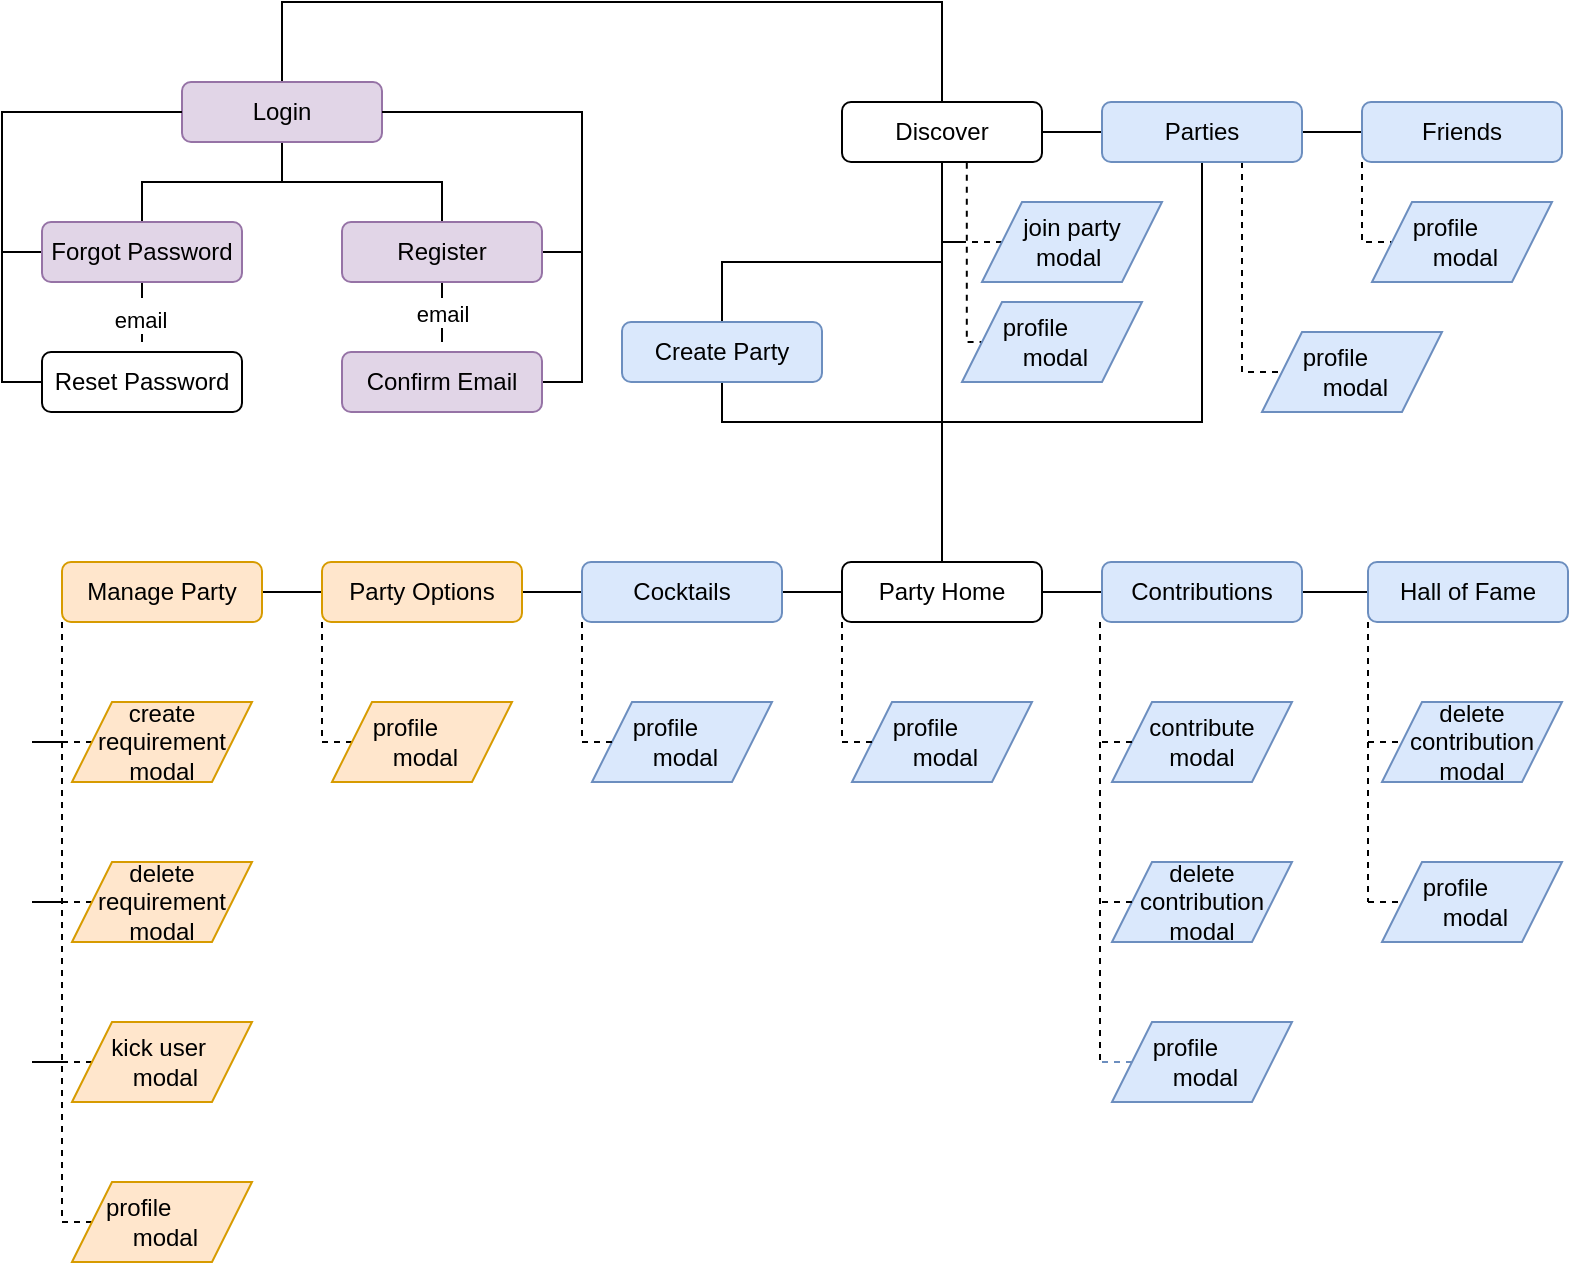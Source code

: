 <mxfile version="26.2.14">
  <diagram name="1 oldal" id="uVg1tH6kK00v35qYFvjx">
    <mxGraphModel dx="1554" dy="823" grid="1" gridSize="10" guides="1" tooltips="1" connect="1" arrows="1" fold="1" page="1" pageScale="1" pageWidth="827" pageHeight="1169" math="0" shadow="0">
      <root>
        <mxCell id="0" />
        <mxCell id="1" parent="0" />
        <mxCell id="ytl8ytTPA7K1o81biGWQ-39" style="edgeStyle=orthogonalEdgeStyle;rounded=0;orthogonalLoop=1;jettySize=auto;html=1;endArrow=none;startFill=0;" parent="1" source="ytl8ytTPA7K1o81biGWQ-1" target="ytl8ytTPA7K1o81biGWQ-29" edge="1">
          <mxGeometry relative="1" as="geometry" />
        </mxCell>
        <mxCell id="ytl8ytTPA7K1o81biGWQ-55" style="edgeStyle=orthogonalEdgeStyle;rounded=0;orthogonalLoop=1;jettySize=auto;html=1;entryX=0.5;entryY=0;entryDx=0;entryDy=0;endArrow=none;startFill=0;" parent="1" source="ytl8ytTPA7K1o81biGWQ-1" target="ytl8ytTPA7K1o81biGWQ-33" edge="1">
          <mxGeometry relative="1" as="geometry" />
        </mxCell>
        <mxCell id="ytl8ytTPA7K1o81biGWQ-57" style="edgeStyle=orthogonalEdgeStyle;rounded=0;orthogonalLoop=1;jettySize=auto;html=1;endArrow=none;startFill=0;" parent="1" source="ytl8ytTPA7K1o81biGWQ-1" target="ytl8ytTPA7K1o81biGWQ-48" edge="1">
          <mxGeometry relative="1" as="geometry">
            <Array as="points">
              <mxPoint x="500" y="170" />
            </Array>
          </mxGeometry>
        </mxCell>
        <mxCell id="ytl8ytTPA7K1o81biGWQ-112" style="edgeStyle=orthogonalEdgeStyle;rounded=0;orthogonalLoop=1;jettySize=auto;html=1;exitX=0.624;exitY=1.013;exitDx=0;exitDy=0;exitPerimeter=0;endArrow=none;startFill=0;dashed=1;entryX=0;entryY=0.5;entryDx=0;entryDy=0;" parent="1" source="ytl8ytTPA7K1o81biGWQ-1" target="ytl8ytTPA7K1o81biGWQ-110" edge="1">
          <mxGeometry relative="1" as="geometry">
            <mxPoint x="500" y="210" as="targetPoint" />
            <Array as="points">
              <mxPoint x="512" y="210" />
            </Array>
          </mxGeometry>
        </mxCell>
        <mxCell id="ytl8ytTPA7K1o81biGWQ-1" value="Discover" style="rounded=1;whiteSpace=wrap;html=1;" parent="1" vertex="1">
          <mxGeometry x="450" y="90" width="100" height="30" as="geometry" />
        </mxCell>
        <mxCell id="ytl8ytTPA7K1o81biGWQ-17" style="rounded=0;orthogonalLoop=1;jettySize=auto;html=1;entryX=0.5;entryY=0;entryDx=0;entryDy=0;edgeStyle=orthogonalEdgeStyle;endArrow=none;startFill=0;" parent="1" source="ytl8ytTPA7K1o81biGWQ-3" target="ytl8ytTPA7K1o81biGWQ-4" edge="1">
          <mxGeometry relative="1" as="geometry" />
        </mxCell>
        <mxCell id="ytl8ytTPA7K1o81biGWQ-18" style="edgeStyle=orthogonalEdgeStyle;rounded=0;orthogonalLoop=1;jettySize=auto;html=1;endArrow=none;startFill=0;" parent="1" source="ytl8ytTPA7K1o81biGWQ-3" target="ytl8ytTPA7K1o81biGWQ-8" edge="1">
          <mxGeometry relative="1" as="geometry" />
        </mxCell>
        <mxCell id="ytl8ytTPA7K1o81biGWQ-28" style="edgeStyle=orthogonalEdgeStyle;rounded=0;orthogonalLoop=1;jettySize=auto;html=1;entryX=0.5;entryY=0;entryDx=0;entryDy=0;endArrow=none;startFill=0;" parent="1" source="ytl8ytTPA7K1o81biGWQ-3" target="ytl8ytTPA7K1o81biGWQ-1" edge="1">
          <mxGeometry relative="1" as="geometry">
            <Array as="points">
              <mxPoint x="170" y="40" />
              <mxPoint x="500" y="40" />
            </Array>
          </mxGeometry>
        </mxCell>
        <mxCell id="ytl8ytTPA7K1o81biGWQ-3" value="Login" style="rounded=1;whiteSpace=wrap;html=1;fillColor=#e1d5e7;strokeColor=#9673a6;" parent="1" vertex="1">
          <mxGeometry x="120" y="80" width="100" height="30" as="geometry" />
        </mxCell>
        <mxCell id="ytl8ytTPA7K1o81biGWQ-23" style="edgeStyle=orthogonalEdgeStyle;rounded=0;orthogonalLoop=1;jettySize=auto;html=1;entryX=0.5;entryY=0;entryDx=0;entryDy=0;endArrow=none;startFill=0;dashed=1;dashPattern=8 8;" parent="1" source="ytl8ytTPA7K1o81biGWQ-4" target="ytl8ytTPA7K1o81biGWQ-6" edge="1">
          <mxGeometry relative="1" as="geometry" />
        </mxCell>
        <mxCell id="ytl8ytTPA7K1o81biGWQ-24" value="email" style="edgeLabel;html=1;align=center;verticalAlign=middle;resizable=0;points=[];" parent="ytl8ytTPA7K1o81biGWQ-23" vertex="1" connectable="0">
          <mxGeometry x="0.156" relative="1" as="geometry">
            <mxPoint as="offset" />
          </mxGeometry>
        </mxCell>
        <mxCell id="ytl8ytTPA7K1o81biGWQ-120" style="edgeStyle=orthogonalEdgeStyle;rounded=0;orthogonalLoop=1;jettySize=auto;html=1;endArrow=none;startFill=0;" parent="1" source="ytl8ytTPA7K1o81biGWQ-4" edge="1">
          <mxGeometry relative="1" as="geometry">
            <mxPoint x="320" y="165" as="targetPoint" />
          </mxGeometry>
        </mxCell>
        <mxCell id="ytl8ytTPA7K1o81biGWQ-4" value="Register" style="rounded=1;whiteSpace=wrap;html=1;fillColor=#e1d5e7;strokeColor=#9673a6;" parent="1" vertex="1">
          <mxGeometry x="200" y="150" width="100" height="30" as="geometry" />
        </mxCell>
        <mxCell id="ytl8ytTPA7K1o81biGWQ-27" style="edgeStyle=orthogonalEdgeStyle;rounded=0;orthogonalLoop=1;jettySize=auto;html=1;entryX=1;entryY=0.5;entryDx=0;entryDy=0;endArrow=none;startFill=0;" parent="1" source="ytl8ytTPA7K1o81biGWQ-6" target="ytl8ytTPA7K1o81biGWQ-3" edge="1">
          <mxGeometry relative="1" as="geometry">
            <Array as="points">
              <mxPoint x="320" y="230" />
              <mxPoint x="320" y="95" />
            </Array>
          </mxGeometry>
        </mxCell>
        <mxCell id="ytl8ytTPA7K1o81biGWQ-6" value="Confirm Email" style="rounded=1;whiteSpace=wrap;html=1;fillColor=#e1d5e7;strokeColor=#9673a6;" parent="1" vertex="1">
          <mxGeometry x="200" y="215" width="100" height="30" as="geometry" />
        </mxCell>
        <mxCell id="ytl8ytTPA7K1o81biGWQ-25" style="edgeStyle=orthogonalEdgeStyle;rounded=0;orthogonalLoop=1;jettySize=auto;html=1;entryX=0;entryY=0.5;entryDx=0;entryDy=0;endArrow=none;startFill=0;" parent="1" source="ytl8ytTPA7K1o81biGWQ-7" target="ytl8ytTPA7K1o81biGWQ-3" edge="1">
          <mxGeometry relative="1" as="geometry">
            <Array as="points">
              <mxPoint x="30" y="230" />
              <mxPoint x="30" y="95" />
            </Array>
          </mxGeometry>
        </mxCell>
        <mxCell id="ytl8ytTPA7K1o81biGWQ-7" value="Reset Password" style="rounded=1;whiteSpace=wrap;html=1;" parent="1" vertex="1">
          <mxGeometry x="50" y="215" width="100" height="30" as="geometry" />
        </mxCell>
        <mxCell id="ytl8ytTPA7K1o81biGWQ-21" style="edgeStyle=orthogonalEdgeStyle;rounded=0;orthogonalLoop=1;jettySize=auto;html=1;endArrow=none;startFill=0;dashed=1;dashPattern=8 8;" parent="1" source="ytl8ytTPA7K1o81biGWQ-8" target="ytl8ytTPA7K1o81biGWQ-7" edge="1">
          <mxGeometry relative="1" as="geometry" />
        </mxCell>
        <mxCell id="ytl8ytTPA7K1o81biGWQ-22" value="email" style="edgeLabel;html=1;align=center;verticalAlign=middle;resizable=0;points=[];" parent="ytl8ytTPA7K1o81biGWQ-21" vertex="1" connectable="0">
          <mxGeometry x="0.289" y="-1" relative="1" as="geometry">
            <mxPoint as="offset" />
          </mxGeometry>
        </mxCell>
        <mxCell id="ytl8ytTPA7K1o81biGWQ-119" style="edgeStyle=orthogonalEdgeStyle;rounded=0;orthogonalLoop=1;jettySize=auto;html=1;endArrow=none;startFill=0;" parent="1" source="ytl8ytTPA7K1o81biGWQ-8" edge="1">
          <mxGeometry relative="1" as="geometry">
            <mxPoint x="30" y="165" as="targetPoint" />
          </mxGeometry>
        </mxCell>
        <mxCell id="ytl8ytTPA7K1o81biGWQ-8" value="Forgot Password" style="rounded=1;whiteSpace=wrap;html=1;fillColor=#e1d5e7;strokeColor=#9673a6;" parent="1" vertex="1">
          <mxGeometry x="50" y="150" width="100" height="30" as="geometry" />
        </mxCell>
        <mxCell id="ytl8ytTPA7K1o81biGWQ-40" style="edgeStyle=orthogonalEdgeStyle;rounded=0;orthogonalLoop=1;jettySize=auto;html=1;endArrow=none;startFill=0;" parent="1" source="ytl8ytTPA7K1o81biGWQ-29" target="ytl8ytTPA7K1o81biGWQ-30" edge="1">
          <mxGeometry relative="1" as="geometry" />
        </mxCell>
        <mxCell id="ytl8ytTPA7K1o81biGWQ-56" style="edgeStyle=orthogonalEdgeStyle;rounded=0;orthogonalLoop=1;jettySize=auto;html=1;entryX=0.5;entryY=0;entryDx=0;entryDy=0;endArrow=none;startFill=0;" parent="1" source="ytl8ytTPA7K1o81biGWQ-29" target="ytl8ytTPA7K1o81biGWQ-33" edge="1">
          <mxGeometry relative="1" as="geometry">
            <Array as="points">
              <mxPoint x="630" y="250" />
              <mxPoint x="500" y="250" />
            </Array>
          </mxGeometry>
        </mxCell>
        <mxCell id="ytl8ytTPA7K1o81biGWQ-115" style="edgeStyle=orthogonalEdgeStyle;rounded=0;orthogonalLoop=1;jettySize=auto;html=1;entryX=0;entryY=0.5;entryDx=0;entryDy=0;endArrow=none;startFill=0;dashed=1;" parent="1" source="ytl8ytTPA7K1o81biGWQ-29" target="ytl8ytTPA7K1o81biGWQ-108" edge="1">
          <mxGeometry relative="1" as="geometry">
            <Array as="points">
              <mxPoint x="650" y="140" />
              <mxPoint x="650" y="140" />
            </Array>
          </mxGeometry>
        </mxCell>
        <mxCell id="ytl8ytTPA7K1o81biGWQ-29" value="Parties" style="rounded=1;whiteSpace=wrap;html=1;fillColor=#dae8fc;strokeColor=#6c8ebf;" parent="1" vertex="1">
          <mxGeometry x="580" y="90" width="100" height="30" as="geometry" />
        </mxCell>
        <mxCell id="ytl8ytTPA7K1o81biGWQ-116" style="edgeStyle=orthogonalEdgeStyle;rounded=0;orthogonalLoop=1;jettySize=auto;html=1;entryX=0;entryY=0.5;entryDx=0;entryDy=0;endArrow=none;startFill=0;dashed=1;" parent="1" source="ytl8ytTPA7K1o81biGWQ-30" target="ytl8ytTPA7K1o81biGWQ-73" edge="1">
          <mxGeometry relative="1" as="geometry">
            <Array as="points">
              <mxPoint x="710" y="160" />
            </Array>
          </mxGeometry>
        </mxCell>
        <mxCell id="ytl8ytTPA7K1o81biGWQ-30" value="Friends" style="rounded=1;whiteSpace=wrap;html=1;fillColor=#dae8fc;strokeColor=#6c8ebf;" parent="1" vertex="1">
          <mxGeometry x="710" y="90" width="100" height="30" as="geometry" />
        </mxCell>
        <mxCell id="ytl8ytTPA7K1o81biGWQ-53" style="edgeStyle=orthogonalEdgeStyle;rounded=0;orthogonalLoop=1;jettySize=auto;html=1;entryX=0;entryY=0.5;entryDx=0;entryDy=0;endArrow=none;startFill=0;" parent="1" source="ytl8ytTPA7K1o81biGWQ-33" target="ytl8ytTPA7K1o81biGWQ-34" edge="1">
          <mxGeometry relative="1" as="geometry" />
        </mxCell>
        <mxCell id="ytl8ytTPA7K1o81biGWQ-33" value="Party Home" style="rounded=1;whiteSpace=wrap;html=1;" parent="1" vertex="1">
          <mxGeometry x="450" y="320" width="100" height="30" as="geometry" />
        </mxCell>
        <mxCell id="ytl8ytTPA7K1o81biGWQ-54" style="edgeStyle=orthogonalEdgeStyle;rounded=0;orthogonalLoop=1;jettySize=auto;html=1;entryX=0;entryY=0.5;entryDx=0;entryDy=0;endArrow=none;startFill=0;fillColor=#dae8fc;strokeColor=#000000;" parent="1" source="ytl8ytTPA7K1o81biGWQ-34" target="ytl8ytTPA7K1o81biGWQ-35" edge="1">
          <mxGeometry relative="1" as="geometry" />
        </mxCell>
        <mxCell id="ytl8ytTPA7K1o81biGWQ-34" value="Contributions" style="rounded=1;whiteSpace=wrap;html=1;fillColor=#dae8fc;strokeColor=#6c8ebf;" parent="1" vertex="1">
          <mxGeometry x="580" y="320" width="100" height="30" as="geometry" />
        </mxCell>
        <mxCell id="ytl8ytTPA7K1o81biGWQ-35" value="Hall of Fame" style="rounded=1;whiteSpace=wrap;html=1;fillColor=#dae8fc;strokeColor=#6c8ebf;" parent="1" vertex="1">
          <mxGeometry x="713" y="320" width="100" height="30" as="geometry" />
        </mxCell>
        <mxCell id="ytl8ytTPA7K1o81biGWQ-46" style="edgeStyle=orthogonalEdgeStyle;rounded=0;orthogonalLoop=1;jettySize=auto;html=1;entryX=1;entryY=0.5;entryDx=0;entryDy=0;endArrow=none;startFill=0;" parent="1" source="ytl8ytTPA7K1o81biGWQ-36" target="ytl8ytTPA7K1o81biGWQ-37" edge="1">
          <mxGeometry relative="1" as="geometry" />
        </mxCell>
        <mxCell id="ytl8ytTPA7K1o81biGWQ-52" style="edgeStyle=orthogonalEdgeStyle;rounded=0;orthogonalLoop=1;jettySize=auto;html=1;entryX=0;entryY=0.5;entryDx=0;entryDy=0;endArrow=none;startFill=0;" parent="1" source="ytl8ytTPA7K1o81biGWQ-36" target="ytl8ytTPA7K1o81biGWQ-33" edge="1">
          <mxGeometry relative="1" as="geometry" />
        </mxCell>
        <mxCell id="ytl8ytTPA7K1o81biGWQ-36" value="Cocktails" style="rounded=1;whiteSpace=wrap;html=1;fillColor=#dae8fc;strokeColor=#6c8ebf;" parent="1" vertex="1">
          <mxGeometry x="320" y="320" width="100" height="30" as="geometry" />
        </mxCell>
        <mxCell id="ytl8ytTPA7K1o81biGWQ-47" style="edgeStyle=orthogonalEdgeStyle;rounded=0;orthogonalLoop=1;jettySize=auto;html=1;entryX=1;entryY=0.5;entryDx=0;entryDy=0;endArrow=none;startFill=0;fillColor=#ffe6cc;strokeColor=#000000;" parent="1" source="ytl8ytTPA7K1o81biGWQ-37" target="ytl8ytTPA7K1o81biGWQ-38" edge="1">
          <mxGeometry relative="1" as="geometry" />
        </mxCell>
        <mxCell id="ytl8ytTPA7K1o81biGWQ-103" style="edgeStyle=orthogonalEdgeStyle;rounded=0;orthogonalLoop=1;jettySize=auto;html=1;entryX=0;entryY=0.5;entryDx=0;entryDy=0;endArrow=none;startFill=0;dashed=1;fillColor=#ffe6cc;strokeColor=#000000;" parent="1" source="ytl8ytTPA7K1o81biGWQ-37" target="ytl8ytTPA7K1o81biGWQ-68" edge="1">
          <mxGeometry relative="1" as="geometry">
            <Array as="points">
              <mxPoint x="190" y="410" />
            </Array>
          </mxGeometry>
        </mxCell>
        <mxCell id="ytl8ytTPA7K1o81biGWQ-37" value="Party Options" style="rounded=1;whiteSpace=wrap;html=1;fillColor=#ffe6cc;strokeColor=#d79b00;" parent="1" vertex="1">
          <mxGeometry x="190" y="320" width="100" height="30" as="geometry" />
        </mxCell>
        <mxCell id="ytl8ytTPA7K1o81biGWQ-76" style="edgeStyle=orthogonalEdgeStyle;rounded=0;orthogonalLoop=1;jettySize=auto;html=1;endArrow=none;startFill=0;dashed=1;entryX=0;entryY=0.5;entryDx=0;entryDy=0;fillColor=#ffe6cc;strokeColor=#000000;" parent="1" source="ytl8ytTPA7K1o81biGWQ-38" target="ytl8ytTPA7K1o81biGWQ-67" edge="1">
          <mxGeometry relative="1" as="geometry">
            <mxPoint x="60" y="670" as="targetPoint" />
            <Array as="points">
              <mxPoint x="60" y="650" />
            </Array>
          </mxGeometry>
        </mxCell>
        <mxCell id="ytl8ytTPA7K1o81biGWQ-38" value="Manage Party" style="rounded=1;whiteSpace=wrap;html=1;fillColor=#ffe6cc;strokeColor=#d79b00;" parent="1" vertex="1">
          <mxGeometry x="60" y="320" width="100" height="30" as="geometry" />
        </mxCell>
        <mxCell id="ytl8ytTPA7K1o81biGWQ-87" style="edgeStyle=orthogonalEdgeStyle;rounded=0;orthogonalLoop=1;jettySize=auto;html=1;endArrow=none;startFill=0;" parent="1" source="ytl8ytTPA7K1o81biGWQ-48" edge="1">
          <mxGeometry relative="1" as="geometry">
            <mxPoint x="500" y="250" as="targetPoint" />
            <Array as="points">
              <mxPoint x="390" y="250" />
            </Array>
          </mxGeometry>
        </mxCell>
        <mxCell id="ytl8ytTPA7K1o81biGWQ-48" value="Create Party" style="rounded=1;whiteSpace=wrap;html=1;fillColor=#dae8fc;strokeColor=#6c8ebf;" parent="1" vertex="1">
          <mxGeometry x="340" y="200" width="100" height="30" as="geometry" />
        </mxCell>
        <mxCell id="ytl8ytTPA7K1o81biGWQ-59" value="contribute modal" style="shape=parallelogram;perimeter=parallelogramPerimeter;whiteSpace=wrap;html=1;fixedSize=1;fillColor=#dae8fc;strokeColor=#6c8ebf;" parent="1" vertex="1">
          <mxGeometry x="585" y="390" width="90" height="40" as="geometry" />
        </mxCell>
        <mxCell id="ytl8ytTPA7K1o81biGWQ-60" value="delete contribution modal" style="shape=parallelogram;perimeter=parallelogramPerimeter;whiteSpace=wrap;html=1;fixedSize=1;fillColor=#dae8fc;strokeColor=#6c8ebf;" parent="1" vertex="1">
          <mxGeometry x="585" y="470" width="90" height="40" as="geometry" />
        </mxCell>
        <mxCell id="ytl8ytTPA7K1o81biGWQ-63" value="delete contribution modal" style="shape=parallelogram;perimeter=parallelogramPerimeter;whiteSpace=wrap;html=1;fixedSize=1;fillColor=#dae8fc;strokeColor=#6c8ebf;" parent="1" vertex="1">
          <mxGeometry x="720" y="390" width="90" height="40" as="geometry" />
        </mxCell>
        <mxCell id="naWbCmBRvlwDZM11dhgX-2" style="edgeStyle=orthogonalEdgeStyle;rounded=0;orthogonalLoop=1;jettySize=auto;html=1;endArrow=none;startFill=0;dashed=1;" edge="1" parent="1" source="ytl8ytTPA7K1o81biGWQ-64">
          <mxGeometry relative="1" as="geometry">
            <mxPoint x="60" y="410" as="targetPoint" />
          </mxGeometry>
        </mxCell>
        <mxCell id="ytl8ytTPA7K1o81biGWQ-64" value="create requirement modal" style="shape=parallelogram;perimeter=parallelogramPerimeter;whiteSpace=wrap;html=1;fixedSize=1;fillColor=#ffe6cc;strokeColor=#d79b00;" parent="1" vertex="1">
          <mxGeometry x="65" y="390" width="90" height="40" as="geometry" />
        </mxCell>
        <mxCell id="naWbCmBRvlwDZM11dhgX-3" style="edgeStyle=orthogonalEdgeStyle;rounded=0;orthogonalLoop=1;jettySize=auto;html=1;endArrow=none;startFill=0;dashed=1;" edge="1" parent="1" source="ytl8ytTPA7K1o81biGWQ-65">
          <mxGeometry relative="1" as="geometry">
            <mxPoint x="60" y="490" as="targetPoint" />
          </mxGeometry>
        </mxCell>
        <mxCell id="ytl8ytTPA7K1o81biGWQ-65" value="delete requirement modal" style="shape=parallelogram;perimeter=parallelogramPerimeter;whiteSpace=wrap;html=1;fixedSize=1;fillColor=#ffe6cc;strokeColor=#d79b00;" parent="1" vertex="1">
          <mxGeometry x="65" y="470" width="90" height="40" as="geometry" />
        </mxCell>
        <mxCell id="naWbCmBRvlwDZM11dhgX-4" style="edgeStyle=orthogonalEdgeStyle;rounded=0;orthogonalLoop=1;jettySize=auto;html=1;endArrow=none;startFill=0;dashed=1;" edge="1" parent="1" source="ytl8ytTPA7K1o81biGWQ-66">
          <mxGeometry relative="1" as="geometry">
            <mxPoint x="60" y="570" as="targetPoint" />
          </mxGeometry>
        </mxCell>
        <mxCell id="ytl8ytTPA7K1o81biGWQ-66" value="kick user&amp;nbsp; &amp;nbsp;modal" style="shape=parallelogram;perimeter=parallelogramPerimeter;whiteSpace=wrap;html=1;fixedSize=1;fillColor=#ffe6cc;strokeColor=#d79b00;" parent="1" vertex="1">
          <mxGeometry x="65" y="550" width="90" height="40" as="geometry" />
        </mxCell>
        <mxCell id="ytl8ytTPA7K1o81biGWQ-67" value="profile&amp;nbsp; &amp;nbsp; &amp;nbsp; &amp;nbsp; &amp;nbsp;modal" style="shape=parallelogram;perimeter=parallelogramPerimeter;whiteSpace=wrap;html=1;fixedSize=1;fillColor=#ffe6cc;strokeColor=#d79b00;" parent="1" vertex="1">
          <mxGeometry x="65" y="630" width="90" height="40" as="geometry" />
        </mxCell>
        <mxCell id="ytl8ytTPA7K1o81biGWQ-68" value="profile&amp;nbsp; &amp;nbsp; &amp;nbsp; &amp;nbsp;modal" style="shape=parallelogram;perimeter=parallelogramPerimeter;whiteSpace=wrap;html=1;fixedSize=1;fillColor=#ffe6cc;strokeColor=#d79b00;" parent="1" vertex="1">
          <mxGeometry x="195" y="390" width="90" height="40" as="geometry" />
        </mxCell>
        <mxCell id="ytl8ytTPA7K1o81biGWQ-69" value="profile&amp;nbsp; &amp;nbsp; &amp;nbsp; &amp;nbsp;modal" style="shape=parallelogram;perimeter=parallelogramPerimeter;whiteSpace=wrap;html=1;fixedSize=1;fillColor=#dae8fc;strokeColor=#6c8ebf;" parent="1" vertex="1">
          <mxGeometry x="325" y="390" width="90" height="40" as="geometry" />
        </mxCell>
        <mxCell id="ytl8ytTPA7K1o81biGWQ-70" value="profile&amp;nbsp; &amp;nbsp; &amp;nbsp; &amp;nbsp;modal" style="shape=parallelogram;perimeter=parallelogramPerimeter;whiteSpace=wrap;html=1;fixedSize=1;fillColor=#dae8fc;strokeColor=#6c8ebf;" parent="1" vertex="1">
          <mxGeometry x="455" y="390" width="90" height="40" as="geometry" />
        </mxCell>
        <mxCell id="ytl8ytTPA7K1o81biGWQ-71" value="profile&amp;nbsp; &amp;nbsp; &amp;nbsp; &amp;nbsp;modal" style="shape=parallelogram;perimeter=parallelogramPerimeter;whiteSpace=wrap;html=1;fixedSize=1;fillColor=#dae8fc;strokeColor=#6c8ebf;" parent="1" vertex="1">
          <mxGeometry x="585" y="550" width="90" height="40" as="geometry" />
        </mxCell>
        <mxCell id="ytl8ytTPA7K1o81biGWQ-72" value="profile&amp;nbsp; &amp;nbsp; &amp;nbsp; &amp;nbsp;modal" style="shape=parallelogram;perimeter=parallelogramPerimeter;whiteSpace=wrap;html=1;fixedSize=1;fillColor=#dae8fc;strokeColor=#6c8ebf;" parent="1" vertex="1">
          <mxGeometry x="720" y="470" width="90" height="40" as="geometry" />
        </mxCell>
        <mxCell id="ytl8ytTPA7K1o81biGWQ-73" value="profile&amp;nbsp; &amp;nbsp; &amp;nbsp; &amp;nbsp;modal" style="shape=parallelogram;perimeter=parallelogramPerimeter;whiteSpace=wrap;html=1;fixedSize=1;fillColor=#dae8fc;strokeColor=#6c8ebf;" parent="1" vertex="1">
          <mxGeometry x="715" y="140" width="90" height="40" as="geometry" />
        </mxCell>
        <mxCell id="ytl8ytTPA7K1o81biGWQ-92" style="edgeStyle=orthogonalEdgeStyle;rounded=0;orthogonalLoop=1;jettySize=auto;html=1;endArrow=none;startFill=0;dashed=1;fillColor=#dae8fc;strokeColor=#000000;" parent="1" edge="1">
          <mxGeometry relative="1" as="geometry">
            <mxPoint x="580" y="410" as="targetPoint" />
            <mxPoint x="595" y="410" as="sourcePoint" />
          </mxGeometry>
        </mxCell>
        <mxCell id="ytl8ytTPA7K1o81biGWQ-93" style="edgeStyle=orthogonalEdgeStyle;rounded=0;orthogonalLoop=1;jettySize=auto;html=1;endArrow=none;startFill=0;dashed=1;fillColor=#dae8fc;strokeColor=#000000;" parent="1" edge="1">
          <mxGeometry relative="1" as="geometry">
            <mxPoint x="580" y="490" as="targetPoint" />
            <mxPoint x="595" y="490" as="sourcePoint" />
          </mxGeometry>
        </mxCell>
        <mxCell id="ytl8ytTPA7K1o81biGWQ-94" style="edgeStyle=orthogonalEdgeStyle;rounded=0;orthogonalLoop=1;jettySize=auto;html=1;endArrow=none;startFill=0;dashed=1;fillColor=#dae8fc;strokeColor=#6c8ebf;" parent="1" edge="1">
          <mxGeometry relative="1" as="geometry">
            <mxPoint x="580" y="570" as="targetPoint" />
            <mxPoint x="595" y="570" as="sourcePoint" />
          </mxGeometry>
        </mxCell>
        <mxCell id="ytl8ytTPA7K1o81biGWQ-96" style="edgeStyle=orthogonalEdgeStyle;rounded=0;orthogonalLoop=1;jettySize=auto;html=1;endArrow=none;startFill=0;dashed=1;fillColor=#dae8fc;strokeColor=#000000;" parent="1" edge="1">
          <mxGeometry relative="1" as="geometry">
            <mxPoint x="713" y="410" as="targetPoint" />
            <mxPoint x="728" y="410" as="sourcePoint" />
          </mxGeometry>
        </mxCell>
        <mxCell id="ytl8ytTPA7K1o81biGWQ-97" style="edgeStyle=orthogonalEdgeStyle;rounded=0;orthogonalLoop=1;jettySize=auto;html=1;endArrow=none;startFill=0;dashed=1;fillColor=#dae8fc;strokeColor=#000000;" parent="1" edge="1">
          <mxGeometry relative="1" as="geometry">
            <mxPoint x="713" y="490" as="targetPoint" />
            <mxPoint x="728" y="490" as="sourcePoint" />
          </mxGeometry>
        </mxCell>
        <mxCell id="ytl8ytTPA7K1o81biGWQ-104" style="edgeStyle=orthogonalEdgeStyle;rounded=0;orthogonalLoop=1;jettySize=auto;html=1;entryX=0;entryY=0.5;entryDx=0;entryDy=0;endArrow=none;startFill=0;dashed=1;fillColor=#dae8fc;strokeColor=#000000;" parent="1" edge="1">
          <mxGeometry relative="1" as="geometry">
            <mxPoint x="320" y="350" as="sourcePoint" />
            <mxPoint x="335" y="410" as="targetPoint" />
            <Array as="points">
              <mxPoint x="320" y="410" />
            </Array>
          </mxGeometry>
        </mxCell>
        <mxCell id="ytl8ytTPA7K1o81biGWQ-105" style="edgeStyle=orthogonalEdgeStyle;rounded=0;orthogonalLoop=1;jettySize=auto;html=1;entryX=0;entryY=0.5;entryDx=0;entryDy=0;endArrow=none;startFill=0;dashed=1;strokeColor=#000000;" parent="1" edge="1">
          <mxGeometry relative="1" as="geometry">
            <mxPoint x="450" y="350" as="sourcePoint" />
            <mxPoint x="465" y="410" as="targetPoint" />
            <Array as="points">
              <mxPoint x="450" y="410" />
            </Array>
          </mxGeometry>
        </mxCell>
        <mxCell id="ytl8ytTPA7K1o81biGWQ-106" style="edgeStyle=orthogonalEdgeStyle;rounded=0;orthogonalLoop=1;jettySize=auto;html=1;endArrow=none;startFill=0;dashed=1;fillColor=#dae8fc;strokeColor=#000000;" parent="1" edge="1">
          <mxGeometry relative="1" as="geometry">
            <mxPoint x="713" y="350" as="sourcePoint" />
            <mxPoint x="713" y="490" as="targetPoint" />
            <Array as="points">
              <mxPoint x="713" y="410" />
            </Array>
          </mxGeometry>
        </mxCell>
        <mxCell id="ytl8ytTPA7K1o81biGWQ-107" style="edgeStyle=orthogonalEdgeStyle;rounded=0;orthogonalLoop=1;jettySize=auto;html=1;endArrow=none;startFill=0;dashed=1;fillColor=#dae8fc;strokeColor=#000000;" parent="1" edge="1">
          <mxGeometry relative="1" as="geometry">
            <mxPoint x="579" y="350" as="sourcePoint" />
            <mxPoint x="579" y="570" as="targetPoint" />
            <Array as="points">
              <mxPoint x="579" y="410" />
            </Array>
          </mxGeometry>
        </mxCell>
        <mxCell id="ytl8ytTPA7K1o81biGWQ-108" value="profile&amp;nbsp; &amp;nbsp; &amp;nbsp; &amp;nbsp;modal" style="shape=parallelogram;perimeter=parallelogramPerimeter;whiteSpace=wrap;html=1;fixedSize=1;fillColor=#dae8fc;strokeColor=#6c8ebf;" parent="1" vertex="1">
          <mxGeometry x="660" y="205" width="90" height="40" as="geometry" />
        </mxCell>
        <mxCell id="ytl8ytTPA7K1o81biGWQ-118" style="edgeStyle=orthogonalEdgeStyle;rounded=0;orthogonalLoop=1;jettySize=auto;html=1;endArrow=none;startFill=0;dashed=1;" parent="1" source="ytl8ytTPA7K1o81biGWQ-109" edge="1">
          <mxGeometry relative="1" as="geometry">
            <mxPoint x="510" y="160" as="targetPoint" />
          </mxGeometry>
        </mxCell>
        <mxCell id="ytl8ytTPA7K1o81biGWQ-109" value="join party modal&amp;nbsp;" style="shape=parallelogram;perimeter=parallelogramPerimeter;whiteSpace=wrap;html=1;fixedSize=1;fillColor=#dae8fc;strokeColor=#6c8ebf;" parent="1" vertex="1">
          <mxGeometry x="520" y="140" width="90" height="40" as="geometry" />
        </mxCell>
        <mxCell id="ytl8ytTPA7K1o81biGWQ-110" value="profile&amp;nbsp; &amp;nbsp; &amp;nbsp; &amp;nbsp;modal" style="shape=parallelogram;perimeter=parallelogramPerimeter;whiteSpace=wrap;html=1;fixedSize=1;fillColor=#dae8fc;strokeColor=#6c8ebf;" parent="1" vertex="1">
          <mxGeometry x="510" y="190" width="90" height="40" as="geometry" />
        </mxCell>
      </root>
    </mxGraphModel>
  </diagram>
</mxfile>
